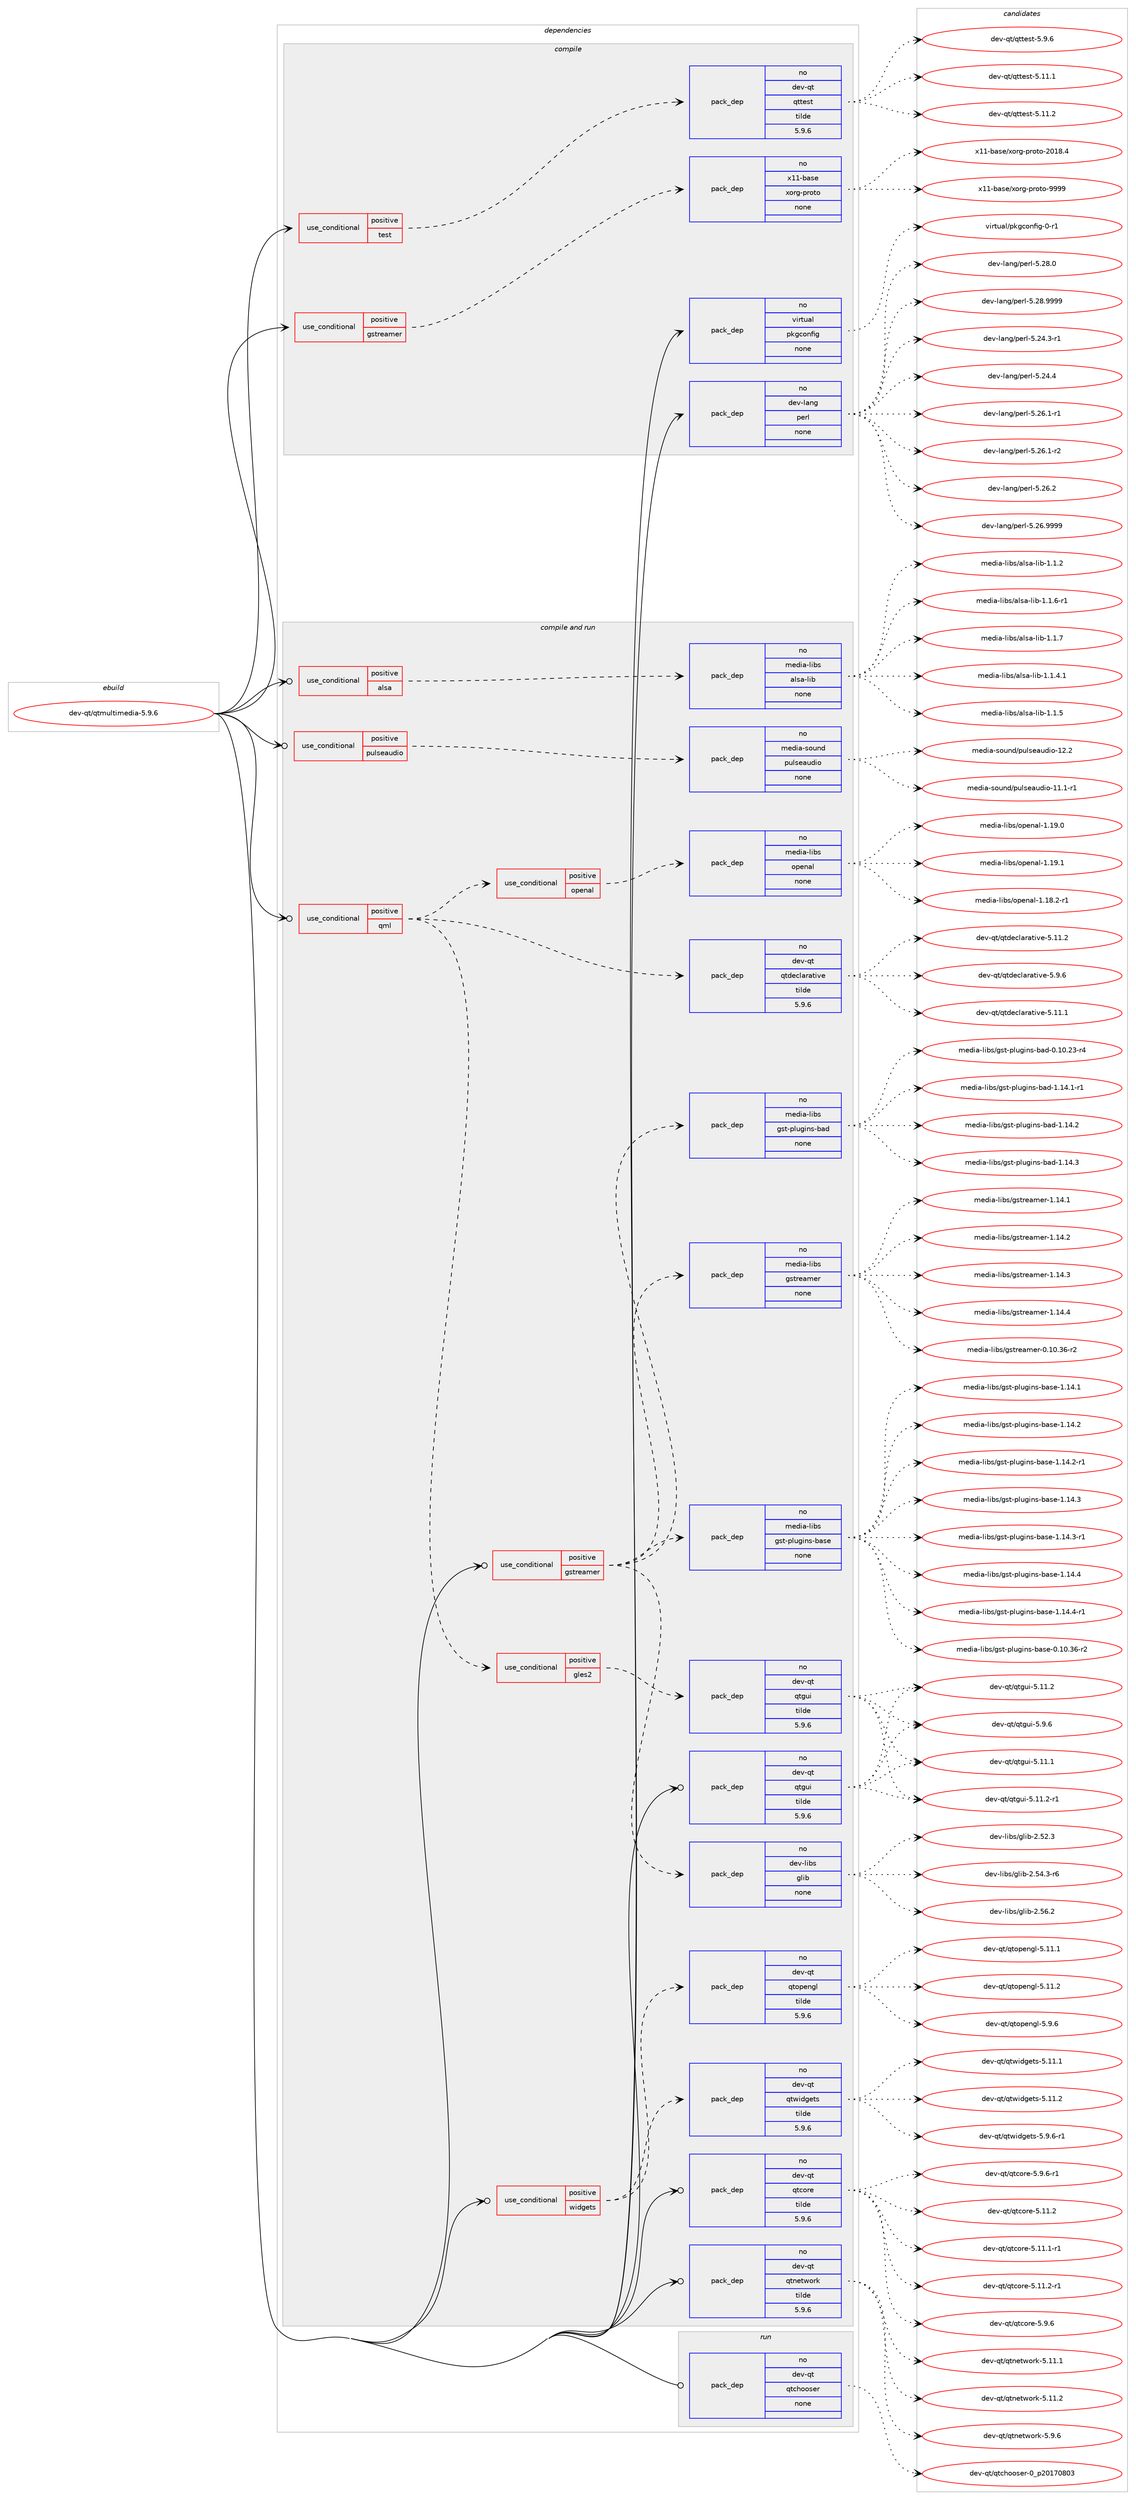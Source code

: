 digraph prolog {

# *************
# Graph options
# *************

newrank=true;
concentrate=true;
compound=true;
graph [rankdir=LR,fontname=Helvetica,fontsize=10,ranksep=1.5];#, ranksep=2.5, nodesep=0.2];
edge  [arrowhead=vee];
node  [fontname=Helvetica,fontsize=10];

# **********
# The ebuild
# **********

subgraph cluster_leftcol {
color=gray;
rank=same;
label=<<i>ebuild</i>>;
id [label="dev-qt/qtmultimedia-5.9.6", color=red, width=4, href="../dev-qt/qtmultimedia-5.9.6.svg"];
}

# ****************
# The dependencies
# ****************

subgraph cluster_midcol {
color=gray;
label=<<i>dependencies</i>>;
subgraph cluster_compile {
fillcolor="#eeeeee";
style=filled;
label=<<i>compile</i>>;
subgraph cond497 {
dependency3355 [label=<<TABLE BORDER="0" CELLBORDER="1" CELLSPACING="0" CELLPADDING="4"><TR><TD ROWSPAN="3" CELLPADDING="10">use_conditional</TD></TR><TR><TD>positive</TD></TR><TR><TD>gstreamer</TD></TR></TABLE>>, shape=none, color=red];
subgraph pack2752 {
dependency3356 [label=<<TABLE BORDER="0" CELLBORDER="1" CELLSPACING="0" CELLPADDING="4" WIDTH="220"><TR><TD ROWSPAN="6" CELLPADDING="30">pack_dep</TD></TR><TR><TD WIDTH="110">no</TD></TR><TR><TD>x11-base</TD></TR><TR><TD>xorg-proto</TD></TR><TR><TD>none</TD></TR><TR><TD></TD></TR></TABLE>>, shape=none, color=blue];
}
dependency3355:e -> dependency3356:w [weight=20,style="dashed",arrowhead="vee"];
}
id:e -> dependency3355:w [weight=20,style="solid",arrowhead="vee"];
subgraph cond498 {
dependency3357 [label=<<TABLE BORDER="0" CELLBORDER="1" CELLSPACING="0" CELLPADDING="4"><TR><TD ROWSPAN="3" CELLPADDING="10">use_conditional</TD></TR><TR><TD>positive</TD></TR><TR><TD>test</TD></TR></TABLE>>, shape=none, color=red];
subgraph pack2753 {
dependency3358 [label=<<TABLE BORDER="0" CELLBORDER="1" CELLSPACING="0" CELLPADDING="4" WIDTH="220"><TR><TD ROWSPAN="6" CELLPADDING="30">pack_dep</TD></TR><TR><TD WIDTH="110">no</TD></TR><TR><TD>dev-qt</TD></TR><TR><TD>qttest</TD></TR><TR><TD>tilde</TD></TR><TR><TD>5.9.6</TD></TR></TABLE>>, shape=none, color=blue];
}
dependency3357:e -> dependency3358:w [weight=20,style="dashed",arrowhead="vee"];
}
id:e -> dependency3357:w [weight=20,style="solid",arrowhead="vee"];
subgraph pack2754 {
dependency3359 [label=<<TABLE BORDER="0" CELLBORDER="1" CELLSPACING="0" CELLPADDING="4" WIDTH="220"><TR><TD ROWSPAN="6" CELLPADDING="30">pack_dep</TD></TR><TR><TD WIDTH="110">no</TD></TR><TR><TD>dev-lang</TD></TR><TR><TD>perl</TD></TR><TR><TD>none</TD></TR><TR><TD></TD></TR></TABLE>>, shape=none, color=blue];
}
id:e -> dependency3359:w [weight=20,style="solid",arrowhead="vee"];
subgraph pack2755 {
dependency3360 [label=<<TABLE BORDER="0" CELLBORDER="1" CELLSPACING="0" CELLPADDING="4" WIDTH="220"><TR><TD ROWSPAN="6" CELLPADDING="30">pack_dep</TD></TR><TR><TD WIDTH="110">no</TD></TR><TR><TD>virtual</TD></TR><TR><TD>pkgconfig</TD></TR><TR><TD>none</TD></TR><TR><TD></TD></TR></TABLE>>, shape=none, color=blue];
}
id:e -> dependency3360:w [weight=20,style="solid",arrowhead="vee"];
}
subgraph cluster_compileandrun {
fillcolor="#eeeeee";
style=filled;
label=<<i>compile and run</i>>;
subgraph cond499 {
dependency3361 [label=<<TABLE BORDER="0" CELLBORDER="1" CELLSPACING="0" CELLPADDING="4"><TR><TD ROWSPAN="3" CELLPADDING="10">use_conditional</TD></TR><TR><TD>positive</TD></TR><TR><TD>alsa</TD></TR></TABLE>>, shape=none, color=red];
subgraph pack2756 {
dependency3362 [label=<<TABLE BORDER="0" CELLBORDER="1" CELLSPACING="0" CELLPADDING="4" WIDTH="220"><TR><TD ROWSPAN="6" CELLPADDING="30">pack_dep</TD></TR><TR><TD WIDTH="110">no</TD></TR><TR><TD>media-libs</TD></TR><TR><TD>alsa-lib</TD></TR><TR><TD>none</TD></TR><TR><TD></TD></TR></TABLE>>, shape=none, color=blue];
}
dependency3361:e -> dependency3362:w [weight=20,style="dashed",arrowhead="vee"];
}
id:e -> dependency3361:w [weight=20,style="solid",arrowhead="odotvee"];
subgraph cond500 {
dependency3363 [label=<<TABLE BORDER="0" CELLBORDER="1" CELLSPACING="0" CELLPADDING="4"><TR><TD ROWSPAN="3" CELLPADDING="10">use_conditional</TD></TR><TR><TD>positive</TD></TR><TR><TD>gstreamer</TD></TR></TABLE>>, shape=none, color=red];
subgraph pack2757 {
dependency3364 [label=<<TABLE BORDER="0" CELLBORDER="1" CELLSPACING="0" CELLPADDING="4" WIDTH="220"><TR><TD ROWSPAN="6" CELLPADDING="30">pack_dep</TD></TR><TR><TD WIDTH="110">no</TD></TR><TR><TD>dev-libs</TD></TR><TR><TD>glib</TD></TR><TR><TD>none</TD></TR><TR><TD></TD></TR></TABLE>>, shape=none, color=blue];
}
dependency3363:e -> dependency3364:w [weight=20,style="dashed",arrowhead="vee"];
subgraph pack2758 {
dependency3365 [label=<<TABLE BORDER="0" CELLBORDER="1" CELLSPACING="0" CELLPADDING="4" WIDTH="220"><TR><TD ROWSPAN="6" CELLPADDING="30">pack_dep</TD></TR><TR><TD WIDTH="110">no</TD></TR><TR><TD>media-libs</TD></TR><TR><TD>gstreamer</TD></TR><TR><TD>none</TD></TR><TR><TD></TD></TR></TABLE>>, shape=none, color=blue];
}
dependency3363:e -> dependency3365:w [weight=20,style="dashed",arrowhead="vee"];
subgraph pack2759 {
dependency3366 [label=<<TABLE BORDER="0" CELLBORDER="1" CELLSPACING="0" CELLPADDING="4" WIDTH="220"><TR><TD ROWSPAN="6" CELLPADDING="30">pack_dep</TD></TR><TR><TD WIDTH="110">no</TD></TR><TR><TD>media-libs</TD></TR><TR><TD>gst-plugins-bad</TD></TR><TR><TD>none</TD></TR><TR><TD></TD></TR></TABLE>>, shape=none, color=blue];
}
dependency3363:e -> dependency3366:w [weight=20,style="dashed",arrowhead="vee"];
subgraph pack2760 {
dependency3367 [label=<<TABLE BORDER="0" CELLBORDER="1" CELLSPACING="0" CELLPADDING="4" WIDTH="220"><TR><TD ROWSPAN="6" CELLPADDING="30">pack_dep</TD></TR><TR><TD WIDTH="110">no</TD></TR><TR><TD>media-libs</TD></TR><TR><TD>gst-plugins-base</TD></TR><TR><TD>none</TD></TR><TR><TD></TD></TR></TABLE>>, shape=none, color=blue];
}
dependency3363:e -> dependency3367:w [weight=20,style="dashed",arrowhead="vee"];
}
id:e -> dependency3363:w [weight=20,style="solid",arrowhead="odotvee"];
subgraph cond501 {
dependency3368 [label=<<TABLE BORDER="0" CELLBORDER="1" CELLSPACING="0" CELLPADDING="4"><TR><TD ROWSPAN="3" CELLPADDING="10">use_conditional</TD></TR><TR><TD>positive</TD></TR><TR><TD>pulseaudio</TD></TR></TABLE>>, shape=none, color=red];
subgraph pack2761 {
dependency3369 [label=<<TABLE BORDER="0" CELLBORDER="1" CELLSPACING="0" CELLPADDING="4" WIDTH="220"><TR><TD ROWSPAN="6" CELLPADDING="30">pack_dep</TD></TR><TR><TD WIDTH="110">no</TD></TR><TR><TD>media-sound</TD></TR><TR><TD>pulseaudio</TD></TR><TR><TD>none</TD></TR><TR><TD></TD></TR></TABLE>>, shape=none, color=blue];
}
dependency3368:e -> dependency3369:w [weight=20,style="dashed",arrowhead="vee"];
}
id:e -> dependency3368:w [weight=20,style="solid",arrowhead="odotvee"];
subgraph cond502 {
dependency3370 [label=<<TABLE BORDER="0" CELLBORDER="1" CELLSPACING="0" CELLPADDING="4"><TR><TD ROWSPAN="3" CELLPADDING="10">use_conditional</TD></TR><TR><TD>positive</TD></TR><TR><TD>qml</TD></TR></TABLE>>, shape=none, color=red];
subgraph pack2762 {
dependency3371 [label=<<TABLE BORDER="0" CELLBORDER="1" CELLSPACING="0" CELLPADDING="4" WIDTH="220"><TR><TD ROWSPAN="6" CELLPADDING="30">pack_dep</TD></TR><TR><TD WIDTH="110">no</TD></TR><TR><TD>dev-qt</TD></TR><TR><TD>qtdeclarative</TD></TR><TR><TD>tilde</TD></TR><TR><TD>5.9.6</TD></TR></TABLE>>, shape=none, color=blue];
}
dependency3370:e -> dependency3371:w [weight=20,style="dashed",arrowhead="vee"];
subgraph cond503 {
dependency3372 [label=<<TABLE BORDER="0" CELLBORDER="1" CELLSPACING="0" CELLPADDING="4"><TR><TD ROWSPAN="3" CELLPADDING="10">use_conditional</TD></TR><TR><TD>positive</TD></TR><TR><TD>gles2</TD></TR></TABLE>>, shape=none, color=red];
subgraph pack2763 {
dependency3373 [label=<<TABLE BORDER="0" CELLBORDER="1" CELLSPACING="0" CELLPADDING="4" WIDTH="220"><TR><TD ROWSPAN="6" CELLPADDING="30">pack_dep</TD></TR><TR><TD WIDTH="110">no</TD></TR><TR><TD>dev-qt</TD></TR><TR><TD>qtgui</TD></TR><TR><TD>tilde</TD></TR><TR><TD>5.9.6</TD></TR></TABLE>>, shape=none, color=blue];
}
dependency3372:e -> dependency3373:w [weight=20,style="dashed",arrowhead="vee"];
}
dependency3370:e -> dependency3372:w [weight=20,style="dashed",arrowhead="vee"];
subgraph cond504 {
dependency3374 [label=<<TABLE BORDER="0" CELLBORDER="1" CELLSPACING="0" CELLPADDING="4"><TR><TD ROWSPAN="3" CELLPADDING="10">use_conditional</TD></TR><TR><TD>positive</TD></TR><TR><TD>openal</TD></TR></TABLE>>, shape=none, color=red];
subgraph pack2764 {
dependency3375 [label=<<TABLE BORDER="0" CELLBORDER="1" CELLSPACING="0" CELLPADDING="4" WIDTH="220"><TR><TD ROWSPAN="6" CELLPADDING="30">pack_dep</TD></TR><TR><TD WIDTH="110">no</TD></TR><TR><TD>media-libs</TD></TR><TR><TD>openal</TD></TR><TR><TD>none</TD></TR><TR><TD></TD></TR></TABLE>>, shape=none, color=blue];
}
dependency3374:e -> dependency3375:w [weight=20,style="dashed",arrowhead="vee"];
}
dependency3370:e -> dependency3374:w [weight=20,style="dashed",arrowhead="vee"];
}
id:e -> dependency3370:w [weight=20,style="solid",arrowhead="odotvee"];
subgraph cond505 {
dependency3376 [label=<<TABLE BORDER="0" CELLBORDER="1" CELLSPACING="0" CELLPADDING="4"><TR><TD ROWSPAN="3" CELLPADDING="10">use_conditional</TD></TR><TR><TD>positive</TD></TR><TR><TD>widgets</TD></TR></TABLE>>, shape=none, color=red];
subgraph pack2765 {
dependency3377 [label=<<TABLE BORDER="0" CELLBORDER="1" CELLSPACING="0" CELLPADDING="4" WIDTH="220"><TR><TD ROWSPAN="6" CELLPADDING="30">pack_dep</TD></TR><TR><TD WIDTH="110">no</TD></TR><TR><TD>dev-qt</TD></TR><TR><TD>qtopengl</TD></TR><TR><TD>tilde</TD></TR><TR><TD>5.9.6</TD></TR></TABLE>>, shape=none, color=blue];
}
dependency3376:e -> dependency3377:w [weight=20,style="dashed",arrowhead="vee"];
subgraph pack2766 {
dependency3378 [label=<<TABLE BORDER="0" CELLBORDER="1" CELLSPACING="0" CELLPADDING="4" WIDTH="220"><TR><TD ROWSPAN="6" CELLPADDING="30">pack_dep</TD></TR><TR><TD WIDTH="110">no</TD></TR><TR><TD>dev-qt</TD></TR><TR><TD>qtwidgets</TD></TR><TR><TD>tilde</TD></TR><TR><TD>5.9.6</TD></TR></TABLE>>, shape=none, color=blue];
}
dependency3376:e -> dependency3378:w [weight=20,style="dashed",arrowhead="vee"];
}
id:e -> dependency3376:w [weight=20,style="solid",arrowhead="odotvee"];
subgraph pack2767 {
dependency3379 [label=<<TABLE BORDER="0" CELLBORDER="1" CELLSPACING="0" CELLPADDING="4" WIDTH="220"><TR><TD ROWSPAN="6" CELLPADDING="30">pack_dep</TD></TR><TR><TD WIDTH="110">no</TD></TR><TR><TD>dev-qt</TD></TR><TR><TD>qtcore</TD></TR><TR><TD>tilde</TD></TR><TR><TD>5.9.6</TD></TR></TABLE>>, shape=none, color=blue];
}
id:e -> dependency3379:w [weight=20,style="solid",arrowhead="odotvee"];
subgraph pack2768 {
dependency3380 [label=<<TABLE BORDER="0" CELLBORDER="1" CELLSPACING="0" CELLPADDING="4" WIDTH="220"><TR><TD ROWSPAN="6" CELLPADDING="30">pack_dep</TD></TR><TR><TD WIDTH="110">no</TD></TR><TR><TD>dev-qt</TD></TR><TR><TD>qtgui</TD></TR><TR><TD>tilde</TD></TR><TR><TD>5.9.6</TD></TR></TABLE>>, shape=none, color=blue];
}
id:e -> dependency3380:w [weight=20,style="solid",arrowhead="odotvee"];
subgraph pack2769 {
dependency3381 [label=<<TABLE BORDER="0" CELLBORDER="1" CELLSPACING="0" CELLPADDING="4" WIDTH="220"><TR><TD ROWSPAN="6" CELLPADDING="30">pack_dep</TD></TR><TR><TD WIDTH="110">no</TD></TR><TR><TD>dev-qt</TD></TR><TR><TD>qtnetwork</TD></TR><TR><TD>tilde</TD></TR><TR><TD>5.9.6</TD></TR></TABLE>>, shape=none, color=blue];
}
id:e -> dependency3381:w [weight=20,style="solid",arrowhead="odotvee"];
}
subgraph cluster_run {
fillcolor="#eeeeee";
style=filled;
label=<<i>run</i>>;
subgraph pack2770 {
dependency3382 [label=<<TABLE BORDER="0" CELLBORDER="1" CELLSPACING="0" CELLPADDING="4" WIDTH="220"><TR><TD ROWSPAN="6" CELLPADDING="30">pack_dep</TD></TR><TR><TD WIDTH="110">no</TD></TR><TR><TD>dev-qt</TD></TR><TR><TD>qtchooser</TD></TR><TR><TD>none</TD></TR><TR><TD></TD></TR></TABLE>>, shape=none, color=blue];
}
id:e -> dependency3382:w [weight=20,style="solid",arrowhead="odot"];
}
}

# **************
# The candidates
# **************

subgraph cluster_choices {
rank=same;
color=gray;
label=<<i>candidates</i>>;

subgraph choice2752 {
color=black;
nodesep=1;
choice1204949459897115101471201111141034511211411111611145504849564652 [label="x11-base/xorg-proto-2018.4", color=red, width=4,href="../x11-base/xorg-proto-2018.4.svg"];
choice120494945989711510147120111114103451121141111161114557575757 [label="x11-base/xorg-proto-9999", color=red, width=4,href="../x11-base/xorg-proto-9999.svg"];
dependency3356:e -> choice1204949459897115101471201111141034511211411111611145504849564652:w [style=dotted,weight="100"];
dependency3356:e -> choice120494945989711510147120111114103451121141111161114557575757:w [style=dotted,weight="100"];
}
subgraph choice2753 {
color=black;
nodesep=1;
choice100101118451131164711311611610111511645534649494649 [label="dev-qt/qttest-5.11.1", color=red, width=4,href="../dev-qt/qttest-5.11.1.svg"];
choice100101118451131164711311611610111511645534649494650 [label="dev-qt/qttest-5.11.2", color=red, width=4,href="../dev-qt/qttest-5.11.2.svg"];
choice1001011184511311647113116116101115116455346574654 [label="dev-qt/qttest-5.9.6", color=red, width=4,href="../dev-qt/qttest-5.9.6.svg"];
dependency3358:e -> choice100101118451131164711311611610111511645534649494649:w [style=dotted,weight="100"];
dependency3358:e -> choice100101118451131164711311611610111511645534649494650:w [style=dotted,weight="100"];
dependency3358:e -> choice1001011184511311647113116116101115116455346574654:w [style=dotted,weight="100"];
}
subgraph choice2754 {
color=black;
nodesep=1;
choice100101118451089711010347112101114108455346505246514511449 [label="dev-lang/perl-5.24.3-r1", color=red, width=4,href="../dev-lang/perl-5.24.3-r1.svg"];
choice10010111845108971101034711210111410845534650524652 [label="dev-lang/perl-5.24.4", color=red, width=4,href="../dev-lang/perl-5.24.4.svg"];
choice100101118451089711010347112101114108455346505446494511449 [label="dev-lang/perl-5.26.1-r1", color=red, width=4,href="../dev-lang/perl-5.26.1-r1.svg"];
choice100101118451089711010347112101114108455346505446494511450 [label="dev-lang/perl-5.26.1-r2", color=red, width=4,href="../dev-lang/perl-5.26.1-r2.svg"];
choice10010111845108971101034711210111410845534650544650 [label="dev-lang/perl-5.26.2", color=red, width=4,href="../dev-lang/perl-5.26.2.svg"];
choice10010111845108971101034711210111410845534650544657575757 [label="dev-lang/perl-5.26.9999", color=red, width=4,href="../dev-lang/perl-5.26.9999.svg"];
choice10010111845108971101034711210111410845534650564648 [label="dev-lang/perl-5.28.0", color=red, width=4,href="../dev-lang/perl-5.28.0.svg"];
choice10010111845108971101034711210111410845534650564657575757 [label="dev-lang/perl-5.28.9999", color=red, width=4,href="../dev-lang/perl-5.28.9999.svg"];
dependency3359:e -> choice100101118451089711010347112101114108455346505246514511449:w [style=dotted,weight="100"];
dependency3359:e -> choice10010111845108971101034711210111410845534650524652:w [style=dotted,weight="100"];
dependency3359:e -> choice100101118451089711010347112101114108455346505446494511449:w [style=dotted,weight="100"];
dependency3359:e -> choice100101118451089711010347112101114108455346505446494511450:w [style=dotted,weight="100"];
dependency3359:e -> choice10010111845108971101034711210111410845534650544650:w [style=dotted,weight="100"];
dependency3359:e -> choice10010111845108971101034711210111410845534650544657575757:w [style=dotted,weight="100"];
dependency3359:e -> choice10010111845108971101034711210111410845534650564648:w [style=dotted,weight="100"];
dependency3359:e -> choice10010111845108971101034711210111410845534650564657575757:w [style=dotted,weight="100"];
}
subgraph choice2755 {
color=black;
nodesep=1;
choice11810511411611797108471121071039911111010210510345484511449 [label="virtual/pkgconfig-0-r1", color=red, width=4,href="../virtual/pkgconfig-0-r1.svg"];
dependency3360:e -> choice11810511411611797108471121071039911111010210510345484511449:w [style=dotted,weight="100"];
}
subgraph choice2756 {
color=black;
nodesep=1;
choice10910110010597451081059811547971081159745108105984549464946524649 [label="media-libs/alsa-lib-1.1.4.1", color=red, width=4,href="../media-libs/alsa-lib-1.1.4.1.svg"];
choice1091011001059745108105981154797108115974510810598454946494653 [label="media-libs/alsa-lib-1.1.5", color=red, width=4,href="../media-libs/alsa-lib-1.1.5.svg"];
choice1091011001059745108105981154797108115974510810598454946494650 [label="media-libs/alsa-lib-1.1.2", color=red, width=4,href="../media-libs/alsa-lib-1.1.2.svg"];
choice10910110010597451081059811547971081159745108105984549464946544511449 [label="media-libs/alsa-lib-1.1.6-r1", color=red, width=4,href="../media-libs/alsa-lib-1.1.6-r1.svg"];
choice1091011001059745108105981154797108115974510810598454946494655 [label="media-libs/alsa-lib-1.1.7", color=red, width=4,href="../media-libs/alsa-lib-1.1.7.svg"];
dependency3362:e -> choice10910110010597451081059811547971081159745108105984549464946524649:w [style=dotted,weight="100"];
dependency3362:e -> choice1091011001059745108105981154797108115974510810598454946494653:w [style=dotted,weight="100"];
dependency3362:e -> choice1091011001059745108105981154797108115974510810598454946494650:w [style=dotted,weight="100"];
dependency3362:e -> choice10910110010597451081059811547971081159745108105984549464946544511449:w [style=dotted,weight="100"];
dependency3362:e -> choice1091011001059745108105981154797108115974510810598454946494655:w [style=dotted,weight="100"];
}
subgraph choice2757 {
color=black;
nodesep=1;
choice1001011184510810598115471031081059845504653504651 [label="dev-libs/glib-2.52.3", color=red, width=4,href="../dev-libs/glib-2.52.3.svg"];
choice10010111845108105981154710310810598455046535246514511454 [label="dev-libs/glib-2.54.3-r6", color=red, width=4,href="../dev-libs/glib-2.54.3-r6.svg"];
choice1001011184510810598115471031081059845504653544650 [label="dev-libs/glib-2.56.2", color=red, width=4,href="../dev-libs/glib-2.56.2.svg"];
dependency3364:e -> choice1001011184510810598115471031081059845504653504651:w [style=dotted,weight="100"];
dependency3364:e -> choice10010111845108105981154710310810598455046535246514511454:w [style=dotted,weight="100"];
dependency3364:e -> choice1001011184510810598115471031081059845504653544650:w [style=dotted,weight="100"];
}
subgraph choice2758 {
color=black;
nodesep=1;
choice109101100105974510810598115471031151161141019710910111445484649484651544511450 [label="media-libs/gstreamer-0.10.36-r2", color=red, width=4,href="../media-libs/gstreamer-0.10.36-r2.svg"];
choice109101100105974510810598115471031151161141019710910111445494649524649 [label="media-libs/gstreamer-1.14.1", color=red, width=4,href="../media-libs/gstreamer-1.14.1.svg"];
choice109101100105974510810598115471031151161141019710910111445494649524650 [label="media-libs/gstreamer-1.14.2", color=red, width=4,href="../media-libs/gstreamer-1.14.2.svg"];
choice109101100105974510810598115471031151161141019710910111445494649524651 [label="media-libs/gstreamer-1.14.3", color=red, width=4,href="../media-libs/gstreamer-1.14.3.svg"];
choice109101100105974510810598115471031151161141019710910111445494649524652 [label="media-libs/gstreamer-1.14.4", color=red, width=4,href="../media-libs/gstreamer-1.14.4.svg"];
dependency3365:e -> choice109101100105974510810598115471031151161141019710910111445484649484651544511450:w [style=dotted,weight="100"];
dependency3365:e -> choice109101100105974510810598115471031151161141019710910111445494649524649:w [style=dotted,weight="100"];
dependency3365:e -> choice109101100105974510810598115471031151161141019710910111445494649524650:w [style=dotted,weight="100"];
dependency3365:e -> choice109101100105974510810598115471031151161141019710910111445494649524651:w [style=dotted,weight="100"];
dependency3365:e -> choice109101100105974510810598115471031151161141019710910111445494649524652:w [style=dotted,weight="100"];
}
subgraph choice2759 {
color=black;
nodesep=1;
choice109101100105974510810598115471031151164511210811710310511011545989710045484649484650514511452 [label="media-libs/gst-plugins-bad-0.10.23-r4", color=red, width=4,href="../media-libs/gst-plugins-bad-0.10.23-r4.svg"];
choice1091011001059745108105981154710311511645112108117103105110115459897100454946495246494511449 [label="media-libs/gst-plugins-bad-1.14.1-r1", color=red, width=4,href="../media-libs/gst-plugins-bad-1.14.1-r1.svg"];
choice109101100105974510810598115471031151164511210811710310511011545989710045494649524650 [label="media-libs/gst-plugins-bad-1.14.2", color=red, width=4,href="../media-libs/gst-plugins-bad-1.14.2.svg"];
choice109101100105974510810598115471031151164511210811710310511011545989710045494649524651 [label="media-libs/gst-plugins-bad-1.14.3", color=red, width=4,href="../media-libs/gst-plugins-bad-1.14.3.svg"];
dependency3366:e -> choice109101100105974510810598115471031151164511210811710310511011545989710045484649484650514511452:w [style=dotted,weight="100"];
dependency3366:e -> choice1091011001059745108105981154710311511645112108117103105110115459897100454946495246494511449:w [style=dotted,weight="100"];
dependency3366:e -> choice109101100105974510810598115471031151164511210811710310511011545989710045494649524650:w [style=dotted,weight="100"];
dependency3366:e -> choice109101100105974510810598115471031151164511210811710310511011545989710045494649524651:w [style=dotted,weight="100"];
}
subgraph choice2760 {
color=black;
nodesep=1;
choice109101100105974510810598115471031151164511210811710310511011545989711510145484649484651544511450 [label="media-libs/gst-plugins-base-0.10.36-r2", color=red, width=4,href="../media-libs/gst-plugins-base-0.10.36-r2.svg"];
choice109101100105974510810598115471031151164511210811710310511011545989711510145494649524649 [label="media-libs/gst-plugins-base-1.14.1", color=red, width=4,href="../media-libs/gst-plugins-base-1.14.1.svg"];
choice109101100105974510810598115471031151164511210811710310511011545989711510145494649524650 [label="media-libs/gst-plugins-base-1.14.2", color=red, width=4,href="../media-libs/gst-plugins-base-1.14.2.svg"];
choice1091011001059745108105981154710311511645112108117103105110115459897115101454946495246504511449 [label="media-libs/gst-plugins-base-1.14.2-r1", color=red, width=4,href="../media-libs/gst-plugins-base-1.14.2-r1.svg"];
choice109101100105974510810598115471031151164511210811710310511011545989711510145494649524651 [label="media-libs/gst-plugins-base-1.14.3", color=red, width=4,href="../media-libs/gst-plugins-base-1.14.3.svg"];
choice1091011001059745108105981154710311511645112108117103105110115459897115101454946495246514511449 [label="media-libs/gst-plugins-base-1.14.3-r1", color=red, width=4,href="../media-libs/gst-plugins-base-1.14.3-r1.svg"];
choice109101100105974510810598115471031151164511210811710310511011545989711510145494649524652 [label="media-libs/gst-plugins-base-1.14.4", color=red, width=4,href="../media-libs/gst-plugins-base-1.14.4.svg"];
choice1091011001059745108105981154710311511645112108117103105110115459897115101454946495246524511449 [label="media-libs/gst-plugins-base-1.14.4-r1", color=red, width=4,href="../media-libs/gst-plugins-base-1.14.4-r1.svg"];
dependency3367:e -> choice109101100105974510810598115471031151164511210811710310511011545989711510145484649484651544511450:w [style=dotted,weight="100"];
dependency3367:e -> choice109101100105974510810598115471031151164511210811710310511011545989711510145494649524649:w [style=dotted,weight="100"];
dependency3367:e -> choice109101100105974510810598115471031151164511210811710310511011545989711510145494649524650:w [style=dotted,weight="100"];
dependency3367:e -> choice1091011001059745108105981154710311511645112108117103105110115459897115101454946495246504511449:w [style=dotted,weight="100"];
dependency3367:e -> choice109101100105974510810598115471031151164511210811710310511011545989711510145494649524651:w [style=dotted,weight="100"];
dependency3367:e -> choice1091011001059745108105981154710311511645112108117103105110115459897115101454946495246514511449:w [style=dotted,weight="100"];
dependency3367:e -> choice109101100105974510810598115471031151164511210811710310511011545989711510145494649524652:w [style=dotted,weight="100"];
dependency3367:e -> choice1091011001059745108105981154710311511645112108117103105110115459897115101454946495246524511449:w [style=dotted,weight="100"];
}
subgraph choice2761 {
color=black;
nodesep=1;
choice1091011001059745115111117110100471121171081151019711710010511145494946494511449 [label="media-sound/pulseaudio-11.1-r1", color=red, width=4,href="../media-sound/pulseaudio-11.1-r1.svg"];
choice109101100105974511511111711010047112117108115101971171001051114549504650 [label="media-sound/pulseaudio-12.2", color=red, width=4,href="../media-sound/pulseaudio-12.2.svg"];
dependency3369:e -> choice1091011001059745115111117110100471121171081151019711710010511145494946494511449:w [style=dotted,weight="100"];
dependency3369:e -> choice109101100105974511511111711010047112117108115101971171001051114549504650:w [style=dotted,weight="100"];
}
subgraph choice2762 {
color=black;
nodesep=1;
choice100101118451131164711311610010199108971149711610511810145534649494649 [label="dev-qt/qtdeclarative-5.11.1", color=red, width=4,href="../dev-qt/qtdeclarative-5.11.1.svg"];
choice100101118451131164711311610010199108971149711610511810145534649494650 [label="dev-qt/qtdeclarative-5.11.2", color=red, width=4,href="../dev-qt/qtdeclarative-5.11.2.svg"];
choice1001011184511311647113116100101991089711497116105118101455346574654 [label="dev-qt/qtdeclarative-5.9.6", color=red, width=4,href="../dev-qt/qtdeclarative-5.9.6.svg"];
dependency3371:e -> choice100101118451131164711311610010199108971149711610511810145534649494649:w [style=dotted,weight="100"];
dependency3371:e -> choice100101118451131164711311610010199108971149711610511810145534649494650:w [style=dotted,weight="100"];
dependency3371:e -> choice1001011184511311647113116100101991089711497116105118101455346574654:w [style=dotted,weight="100"];
}
subgraph choice2763 {
color=black;
nodesep=1;
choice100101118451131164711311610311710545534649494650 [label="dev-qt/qtgui-5.11.2", color=red, width=4,href="../dev-qt/qtgui-5.11.2.svg"];
choice100101118451131164711311610311710545534649494649 [label="dev-qt/qtgui-5.11.1", color=red, width=4,href="../dev-qt/qtgui-5.11.1.svg"];
choice1001011184511311647113116103117105455346494946504511449 [label="dev-qt/qtgui-5.11.2-r1", color=red, width=4,href="../dev-qt/qtgui-5.11.2-r1.svg"];
choice1001011184511311647113116103117105455346574654 [label="dev-qt/qtgui-5.9.6", color=red, width=4,href="../dev-qt/qtgui-5.9.6.svg"];
dependency3373:e -> choice100101118451131164711311610311710545534649494650:w [style=dotted,weight="100"];
dependency3373:e -> choice100101118451131164711311610311710545534649494649:w [style=dotted,weight="100"];
dependency3373:e -> choice1001011184511311647113116103117105455346494946504511449:w [style=dotted,weight="100"];
dependency3373:e -> choice1001011184511311647113116103117105455346574654:w [style=dotted,weight="100"];
}
subgraph choice2764 {
color=black;
nodesep=1;
choice1091011001059745108105981154711111210111097108454946495646504511449 [label="media-libs/openal-1.18.2-r1", color=red, width=4,href="../media-libs/openal-1.18.2-r1.svg"];
choice109101100105974510810598115471111121011109710845494649574648 [label="media-libs/openal-1.19.0", color=red, width=4,href="../media-libs/openal-1.19.0.svg"];
choice109101100105974510810598115471111121011109710845494649574649 [label="media-libs/openal-1.19.1", color=red, width=4,href="../media-libs/openal-1.19.1.svg"];
dependency3375:e -> choice1091011001059745108105981154711111210111097108454946495646504511449:w [style=dotted,weight="100"];
dependency3375:e -> choice109101100105974510810598115471111121011109710845494649574648:w [style=dotted,weight="100"];
dependency3375:e -> choice109101100105974510810598115471111121011109710845494649574649:w [style=dotted,weight="100"];
}
subgraph choice2765 {
color=black;
nodesep=1;
choice100101118451131164711311611111210111010310845534649494649 [label="dev-qt/qtopengl-5.11.1", color=red, width=4,href="../dev-qt/qtopengl-5.11.1.svg"];
choice100101118451131164711311611111210111010310845534649494650 [label="dev-qt/qtopengl-5.11.2", color=red, width=4,href="../dev-qt/qtopengl-5.11.2.svg"];
choice1001011184511311647113116111112101110103108455346574654 [label="dev-qt/qtopengl-5.9.6", color=red, width=4,href="../dev-qt/qtopengl-5.9.6.svg"];
dependency3377:e -> choice100101118451131164711311611111210111010310845534649494649:w [style=dotted,weight="100"];
dependency3377:e -> choice100101118451131164711311611111210111010310845534649494650:w [style=dotted,weight="100"];
dependency3377:e -> choice1001011184511311647113116111112101110103108455346574654:w [style=dotted,weight="100"];
}
subgraph choice2766 {
color=black;
nodesep=1;
choice100101118451131164711311611910510010310111611545534649494649 [label="dev-qt/qtwidgets-5.11.1", color=red, width=4,href="../dev-qt/qtwidgets-5.11.1.svg"];
choice100101118451131164711311611910510010310111611545534649494650 [label="dev-qt/qtwidgets-5.11.2", color=red, width=4,href="../dev-qt/qtwidgets-5.11.2.svg"];
choice10010111845113116471131161191051001031011161154553465746544511449 [label="dev-qt/qtwidgets-5.9.6-r1", color=red, width=4,href="../dev-qt/qtwidgets-5.9.6-r1.svg"];
dependency3378:e -> choice100101118451131164711311611910510010310111611545534649494649:w [style=dotted,weight="100"];
dependency3378:e -> choice100101118451131164711311611910510010310111611545534649494650:w [style=dotted,weight="100"];
dependency3378:e -> choice10010111845113116471131161191051001031011161154553465746544511449:w [style=dotted,weight="100"];
}
subgraph choice2767 {
color=black;
nodesep=1;
choice10010111845113116471131169911111410145534649494650 [label="dev-qt/qtcore-5.11.2", color=red, width=4,href="../dev-qt/qtcore-5.11.2.svg"];
choice100101118451131164711311699111114101455346494946494511449 [label="dev-qt/qtcore-5.11.1-r1", color=red, width=4,href="../dev-qt/qtcore-5.11.1-r1.svg"];
choice100101118451131164711311699111114101455346494946504511449 [label="dev-qt/qtcore-5.11.2-r1", color=red, width=4,href="../dev-qt/qtcore-5.11.2-r1.svg"];
choice100101118451131164711311699111114101455346574654 [label="dev-qt/qtcore-5.9.6", color=red, width=4,href="../dev-qt/qtcore-5.9.6.svg"];
choice1001011184511311647113116991111141014553465746544511449 [label="dev-qt/qtcore-5.9.6-r1", color=red, width=4,href="../dev-qt/qtcore-5.9.6-r1.svg"];
dependency3379:e -> choice10010111845113116471131169911111410145534649494650:w [style=dotted,weight="100"];
dependency3379:e -> choice100101118451131164711311699111114101455346494946494511449:w [style=dotted,weight="100"];
dependency3379:e -> choice100101118451131164711311699111114101455346494946504511449:w [style=dotted,weight="100"];
dependency3379:e -> choice100101118451131164711311699111114101455346574654:w [style=dotted,weight="100"];
dependency3379:e -> choice1001011184511311647113116991111141014553465746544511449:w [style=dotted,weight="100"];
}
subgraph choice2768 {
color=black;
nodesep=1;
choice100101118451131164711311610311710545534649494650 [label="dev-qt/qtgui-5.11.2", color=red, width=4,href="../dev-qt/qtgui-5.11.2.svg"];
choice100101118451131164711311610311710545534649494649 [label="dev-qt/qtgui-5.11.1", color=red, width=4,href="../dev-qt/qtgui-5.11.1.svg"];
choice1001011184511311647113116103117105455346494946504511449 [label="dev-qt/qtgui-5.11.2-r1", color=red, width=4,href="../dev-qt/qtgui-5.11.2-r1.svg"];
choice1001011184511311647113116103117105455346574654 [label="dev-qt/qtgui-5.9.6", color=red, width=4,href="../dev-qt/qtgui-5.9.6.svg"];
dependency3380:e -> choice100101118451131164711311610311710545534649494650:w [style=dotted,weight="100"];
dependency3380:e -> choice100101118451131164711311610311710545534649494649:w [style=dotted,weight="100"];
dependency3380:e -> choice1001011184511311647113116103117105455346494946504511449:w [style=dotted,weight="100"];
dependency3380:e -> choice1001011184511311647113116103117105455346574654:w [style=dotted,weight="100"];
}
subgraph choice2769 {
color=black;
nodesep=1;
choice100101118451131164711311611010111611911111410745534649494649 [label="dev-qt/qtnetwork-5.11.1", color=red, width=4,href="../dev-qt/qtnetwork-5.11.1.svg"];
choice100101118451131164711311611010111611911111410745534649494650 [label="dev-qt/qtnetwork-5.11.2", color=red, width=4,href="../dev-qt/qtnetwork-5.11.2.svg"];
choice1001011184511311647113116110101116119111114107455346574654 [label="dev-qt/qtnetwork-5.9.6", color=red, width=4,href="../dev-qt/qtnetwork-5.9.6.svg"];
dependency3381:e -> choice100101118451131164711311611010111611911111410745534649494649:w [style=dotted,weight="100"];
dependency3381:e -> choice100101118451131164711311611010111611911111410745534649494650:w [style=dotted,weight="100"];
dependency3381:e -> choice1001011184511311647113116110101116119111114107455346574654:w [style=dotted,weight="100"];
}
subgraph choice2770 {
color=black;
nodesep=1;
choice1001011184511311647113116991041111111151011144548951125048495548564851 [label="dev-qt/qtchooser-0_p20170803", color=red, width=4,href="../dev-qt/qtchooser-0_p20170803.svg"];
dependency3382:e -> choice1001011184511311647113116991041111111151011144548951125048495548564851:w [style=dotted,weight="100"];
}
}

}
